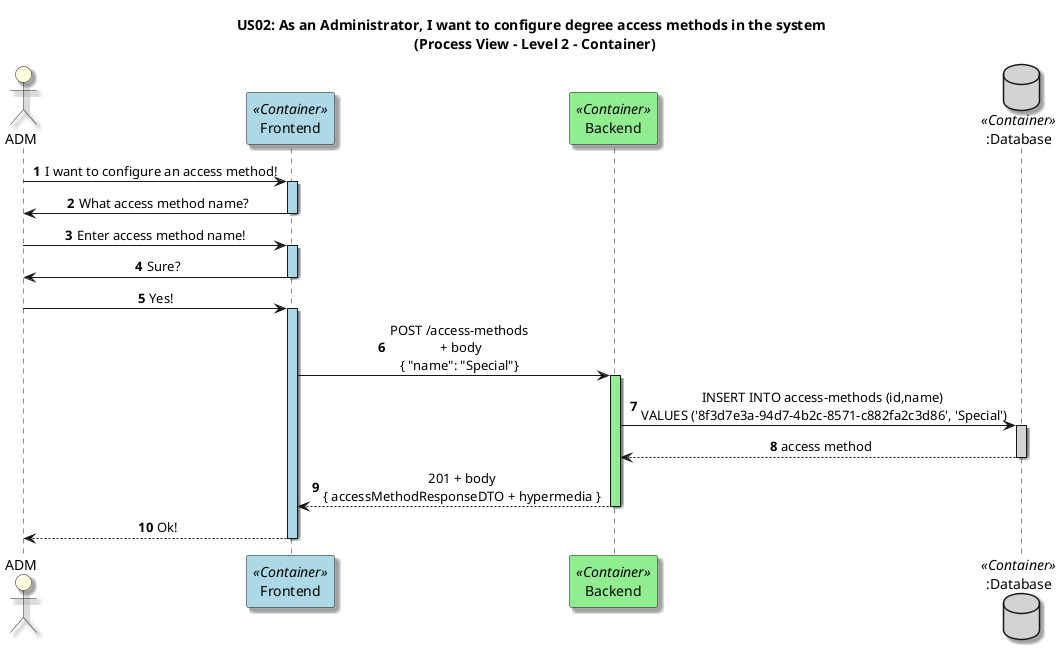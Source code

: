 @startuml
title US02: As an Administrator, I want to configure degree access methods in the system \n (Process View - Level 2 - Container)

skinparam defaultTextAlignment center
skinparam shadowing true

autonumber

actor ADM as ADM #LightYellow
participant "Frontend" as FE <<Container>> #LightBlue
participant "Backend" as BE <<Container>> #LightGreen
database ":Database" as DB <<Container>> #LightGray


ADM-> FE: I want to configure an access method!
activate FE #LightBlue

FE -> ADM: What access method name?
deactivate FE

ADM -> FE: Enter access method name!
activate FE #LightBlue

FE -> ADM: Sure?
deactivate FE

ADM -> FE: Yes!
activate FE #LightBlue

FE -> BE: POST /access-methods\n + body\n{ "name": "Special"}
activate BE #LightGreen

BE -> DB: INSERT INTO access-methods (id,name) \nVALUES ('8f3d7e3a-94d7-4b2c-8571-c882fa2c3d86', 'Special')
activate DB #LightGray
DB --> BE: access method
deactivate DB

BE --> FE: 201 + body\n{ accessMethodResponseDTO + hypermedia }
deactivate BE

ADM<-- FE: Ok!
deactivate FE

@enduml
